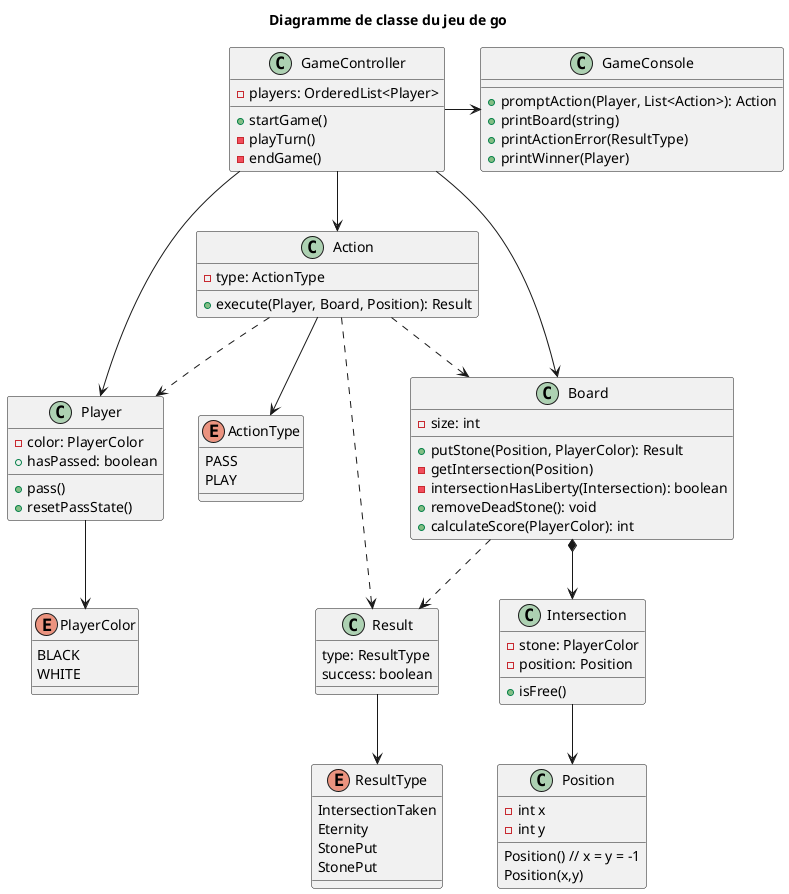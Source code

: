 @startuml

title Diagramme de classe du jeu de go

class GameController {
    - players: OrderedList<Player>
    + startGame()
    - playTurn()
    - endGame()
}

class GameConsole {
    + promptAction(Player, List<Action>): Action
    + printBoard(string)
    + printActionError(ResultType)
    + printWinner(Player)
}

class Action {
    - type: ActionType
    + execute(Player, Board, Position): Result
}

enum ActionType {
    PASS
    PLAY
}

class Result {
   type: ResultType
   success: boolean
}

enum ResultType {
    IntersectionTaken
    Eternity
    StonePut
    StonePut
}

class Player{
    - color: PlayerColor
    + hasPassed: boolean
    + pass()
    + resetPassState()
}

enum PlayerColor{
    BLACK
    WHITE
}

class Board {
    - size: int
    + putStone(Position, PlayerColor): Result
    - getIntersection(Position)
    - intersectionHasLiberty(Intersection): boolean
    + removeDeadStone(): void
    + calculateScore(PlayerColor): int
}

class Intersection {
    - stone: PlayerColor
    - position: Position
    + isFree()
}

class Position {
    Position() // x = y = -1
    Position(x,y)
    - int x
    - int y
}

Action --> ActionType
Action -.> Player
Action -.> Board
Action -.> Result

Result --> ResultType

Intersection --> Position

Board *--> Intersection
Board -.> Result

GameController --> Action
GameController --> Board
GameController --> Player
GameController -> GameConsole

Player --> PlayerColor

@enduml